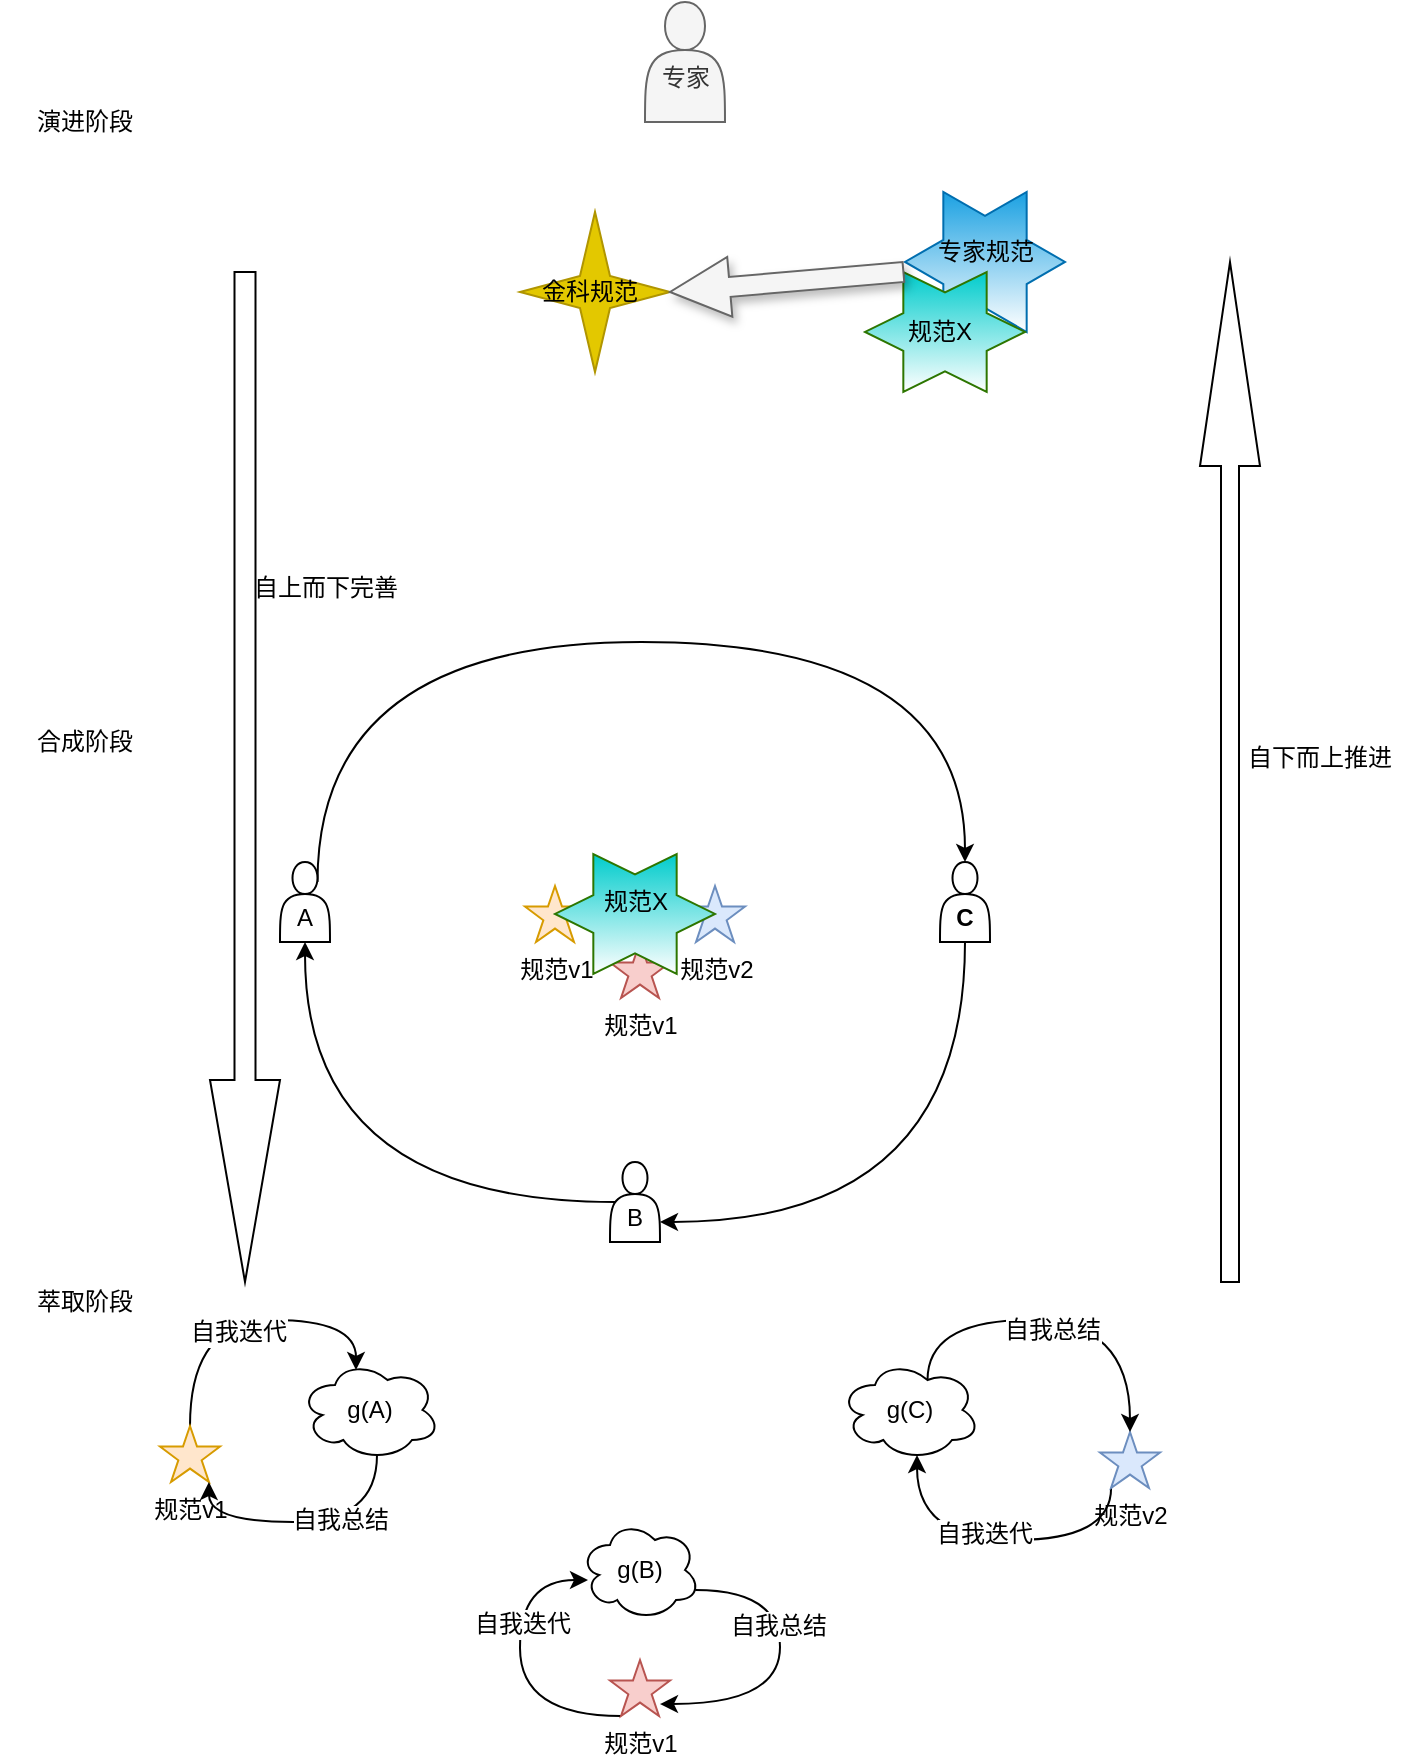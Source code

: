 <mxfile version="12.3.9" type="github" pages="1">
  <diagram id="O2djZ4lCdGnycN7Uimt3" name="第 1 页">
    <mxGraphModel dx="809" dy="1348" grid="1" gridSize="10" guides="1" tooltips="1" connect="1" arrows="1" fold="1" page="1" pageScale="1" pageWidth="1600" pageHeight="900" math="0" shadow="0">
      <root>
        <mxCell id="0"/>
        <mxCell id="1" parent="0"/>
        <mxCell id="TGcgY73z27qao994KosQ-40" value="" style="verticalLabelPosition=bottom;verticalAlign=top;html=1;shape=mxgraph.basic.6_point_star;fillColor=#1ba1e2;strokeColor=#006EAF;fontColor=#ffffff;gradientColor=#ffffff;" vertex="1" parent="1">
          <mxGeometry x="562.5" y="-165" width="80" height="70" as="geometry"/>
        </mxCell>
        <mxCell id="TGcgY73z27qao994KosQ-51" value="" style="verticalLabelPosition=bottom;verticalAlign=top;html=1;shape=mxgraph.basic.6_point_star;fillColor=#00CCCC;strokeColor=#2D7600;fontColor=#ffffff;gradientColor=#ffffff;" vertex="1" parent="1">
          <mxGeometry x="542.5" y="-125" width="80" height="60" as="geometry"/>
        </mxCell>
        <mxCell id="TGcgY73z27qao994KosQ-21" value="" style="group" vertex="1" connectable="0" parent="1">
          <mxGeometry x="190" y="399" width="500" height="198" as="geometry"/>
        </mxCell>
        <mxCell id="TGcgY73z27qao994KosQ-2" value="g(A)" style="ellipse;shape=cloud;whiteSpace=wrap;html=1;" vertex="1" parent="TGcgY73z27qao994KosQ-21">
          <mxGeometry x="70" y="20" width="70" height="50" as="geometry"/>
        </mxCell>
        <mxCell id="TGcgY73z27qao994KosQ-3" value="g(B)" style="ellipse;shape=cloud;whiteSpace=wrap;html=1;" vertex="1" parent="TGcgY73z27qao994KosQ-21">
          <mxGeometry x="210" y="100" width="60" height="50" as="geometry"/>
        </mxCell>
        <mxCell id="TGcgY73z27qao994KosQ-4" value="g(C)" style="ellipse;shape=cloud;whiteSpace=wrap;html=1;" vertex="1" parent="TGcgY73z27qao994KosQ-21">
          <mxGeometry x="340" y="20" width="70" height="50" as="geometry"/>
        </mxCell>
        <mxCell id="TGcgY73z27qao994KosQ-10" style="edgeStyle=orthogonalEdgeStyle;curved=1;rounded=0;orthogonalLoop=1;jettySize=auto;html=1;exitX=0.5;exitY=0;exitDx=0;exitDy=0;exitPerimeter=0;entryX=0.4;entryY=0.1;entryDx=0;entryDy=0;entryPerimeter=0;" edge="1" parent="TGcgY73z27qao994KosQ-21" source="TGcgY73z27qao994KosQ-6" target="TGcgY73z27qao994KosQ-2">
          <mxGeometry relative="1" as="geometry">
            <Array as="points">
              <mxPoint x="15"/>
              <mxPoint x="98"/>
            </Array>
          </mxGeometry>
        </mxCell>
        <mxCell id="TGcgY73z27qao994KosQ-12" value="自我迭代" style="text;html=1;align=center;verticalAlign=middle;resizable=0;points=[];;labelBackgroundColor=#ffffff;" vertex="1" connectable="0" parent="TGcgY73z27qao994KosQ-10">
          <mxGeometry x="-0.416" y="-24" relative="1" as="geometry">
            <mxPoint as="offset"/>
          </mxGeometry>
        </mxCell>
        <mxCell id="TGcgY73z27qao994KosQ-6" value="规范v1" style="verticalLabelPosition=bottom;verticalAlign=top;html=1;shape=mxgraph.basic.star;fillColor=#ffe6cc;strokeColor=#d79b00;" vertex="1" parent="TGcgY73z27qao994KosQ-21">
          <mxGeometry y="53" width="30" height="28" as="geometry"/>
        </mxCell>
        <mxCell id="TGcgY73z27qao994KosQ-9" style="edgeStyle=orthogonalEdgeStyle;rounded=0;orthogonalLoop=1;jettySize=auto;html=1;entryX=0.815;entryY=1;entryDx=0;entryDy=0;entryPerimeter=0;curved=1;exitX=0.55;exitY=0.95;exitDx=0;exitDy=0;exitPerimeter=0;" edge="1" parent="TGcgY73z27qao994KosQ-21" source="TGcgY73z27qao994KosQ-2" target="TGcgY73z27qao994KosQ-6">
          <mxGeometry relative="1" as="geometry">
            <Array as="points">
              <mxPoint x="109" y="101"/>
              <mxPoint x="24" y="101"/>
            </Array>
          </mxGeometry>
        </mxCell>
        <mxCell id="TGcgY73z27qao994KosQ-11" value="自我总结" style="text;html=1;align=center;verticalAlign=middle;resizable=0;points=[];;labelBackgroundColor=#ffffff;" vertex="1" connectable="0" parent="TGcgY73z27qao994KosQ-9">
          <mxGeometry x="-0.536" y="-19" relative="1" as="geometry">
            <mxPoint as="offset"/>
          </mxGeometry>
        </mxCell>
        <mxCell id="TGcgY73z27qao994KosQ-14" style="edgeStyle=orthogonalEdgeStyle;curved=1;rounded=0;orthogonalLoop=1;jettySize=auto;html=1;exitX=0.185;exitY=1;exitDx=0;exitDy=0;exitPerimeter=0;" edge="1" parent="TGcgY73z27qao994KosQ-21" source="TGcgY73z27qao994KosQ-7">
          <mxGeometry relative="1" as="geometry">
            <mxPoint x="214" y="130" as="targetPoint"/>
            <Array as="points">
              <mxPoint x="180" y="198"/>
              <mxPoint x="180" y="130"/>
            </Array>
          </mxGeometry>
        </mxCell>
        <mxCell id="TGcgY73z27qao994KosQ-16" value="自我迭代" style="text;html=1;align=center;verticalAlign=middle;resizable=0;points=[];;labelBackgroundColor=#ffffff;" vertex="1" connectable="0" parent="TGcgY73z27qao994KosQ-14">
          <mxGeometry x="0.268" y="-1" relative="1" as="geometry">
            <mxPoint as="offset"/>
          </mxGeometry>
        </mxCell>
        <mxCell id="TGcgY73z27qao994KosQ-7" value="规范v1" style="verticalLabelPosition=bottom;verticalAlign=top;html=1;shape=mxgraph.basic.star;fillColor=#f8cecc;strokeColor=#b85450;" vertex="1" parent="TGcgY73z27qao994KosQ-21">
          <mxGeometry x="225" y="170" width="30" height="28" as="geometry"/>
        </mxCell>
        <mxCell id="TGcgY73z27qao994KosQ-13" style="edgeStyle=orthogonalEdgeStyle;curved=1;rounded=0;orthogonalLoop=1;jettySize=auto;html=1;exitX=0.96;exitY=0.7;exitDx=0;exitDy=0;exitPerimeter=0;entryX=0.833;entryY=0.786;entryDx=0;entryDy=0;entryPerimeter=0;" edge="1" parent="TGcgY73z27qao994KosQ-21" source="TGcgY73z27qao994KosQ-3" target="TGcgY73z27qao994KosQ-7">
          <mxGeometry relative="1" as="geometry">
            <Array as="points">
              <mxPoint x="310" y="135"/>
              <mxPoint x="310" y="192"/>
            </Array>
          </mxGeometry>
        </mxCell>
        <mxCell id="TGcgY73z27qao994KosQ-15" value="自我总结" style="text;html=1;align=center;verticalAlign=middle;resizable=0;points=[];;labelBackgroundColor=#ffffff;" vertex="1" connectable="0" parent="TGcgY73z27qao994KosQ-13">
          <mxGeometry x="-0.484" y="-18" relative="1" as="geometry">
            <mxPoint as="offset"/>
          </mxGeometry>
        </mxCell>
        <mxCell id="TGcgY73z27qao994KosQ-18" style="edgeStyle=orthogonalEdgeStyle;curved=1;rounded=0;orthogonalLoop=1;jettySize=auto;html=1;exitX=0.185;exitY=1;exitDx=0;exitDy=0;exitPerimeter=0;entryX=0.55;entryY=0.95;entryDx=0;entryDy=0;entryPerimeter=0;" edge="1" parent="TGcgY73z27qao994KosQ-21" source="TGcgY73z27qao994KosQ-8" target="TGcgY73z27qao994KosQ-4">
          <mxGeometry relative="1" as="geometry">
            <Array as="points">
              <mxPoint x="476" y="110"/>
              <mxPoint x="379" y="110"/>
            </Array>
          </mxGeometry>
        </mxCell>
        <mxCell id="TGcgY73z27qao994KosQ-20" value="自我迭代" style="text;html=1;align=center;verticalAlign=middle;resizable=0;points=[];;labelBackgroundColor=#ffffff;" vertex="1" connectable="0" parent="TGcgY73z27qao994KosQ-18">
          <mxGeometry x="0.079" y="-3" relative="1" as="geometry">
            <mxPoint as="offset"/>
          </mxGeometry>
        </mxCell>
        <mxCell id="TGcgY73z27qao994KosQ-8" value="规范v2" style="verticalLabelPosition=bottom;verticalAlign=top;html=1;shape=mxgraph.basic.star;fillColor=#dae8fc;strokeColor=#6c8ebf;" vertex="1" parent="TGcgY73z27qao994KosQ-21">
          <mxGeometry x="470" y="56" width="30" height="28" as="geometry"/>
        </mxCell>
        <mxCell id="TGcgY73z27qao994KosQ-17" style="edgeStyle=orthogonalEdgeStyle;curved=1;rounded=0;orthogonalLoop=1;jettySize=auto;html=1;exitX=0.625;exitY=0.2;exitDx=0;exitDy=0;exitPerimeter=0;entryX=0.5;entryY=0;entryDx=0;entryDy=0;entryPerimeter=0;" edge="1" parent="TGcgY73z27qao994KosQ-21" source="TGcgY73z27qao994KosQ-4" target="TGcgY73z27qao994KosQ-8">
          <mxGeometry relative="1" as="geometry">
            <Array as="points">
              <mxPoint x="384"/>
              <mxPoint x="485"/>
            </Array>
          </mxGeometry>
        </mxCell>
        <mxCell id="TGcgY73z27qao994KosQ-19" value="自我总结" style="text;html=1;align=center;verticalAlign=middle;resizable=0;points=[];;labelBackgroundColor=#ffffff;" vertex="1" connectable="0" parent="TGcgY73z27qao994KosQ-17">
          <mxGeometry x="-0.016" y="-5" relative="1" as="geometry">
            <mxPoint as="offset"/>
          </mxGeometry>
        </mxCell>
        <mxCell id="TGcgY73z27qao994KosQ-32" style="edgeStyle=orthogonalEdgeStyle;curved=1;rounded=0;orthogonalLoop=1;jettySize=auto;html=1;exitX=0.75;exitY=0.25;exitDx=0;exitDy=0;exitPerimeter=0;entryX=0.5;entryY=0;entryDx=0;entryDy=0;" edge="1" parent="1" source="TGcgY73z27qao994KosQ-24" target="TGcgY73z27qao994KosQ-26">
          <mxGeometry relative="1" as="geometry">
            <Array as="points">
              <mxPoint x="269" y="60"/>
              <mxPoint x="593" y="60"/>
            </Array>
          </mxGeometry>
        </mxCell>
        <mxCell id="TGcgY73z27qao994KosQ-24" value="&lt;br&gt;A" style="shape=actor;whiteSpace=wrap;html=1;" vertex="1" parent="1">
          <mxGeometry x="250" y="170" width="25" height="40" as="geometry"/>
        </mxCell>
        <mxCell id="TGcgY73z27qao994KosQ-31" style="edgeStyle=orthogonalEdgeStyle;curved=1;rounded=0;orthogonalLoop=1;jettySize=auto;html=1;exitX=0.1;exitY=0.5;exitDx=0;exitDy=0;exitPerimeter=0;entryX=0.5;entryY=1;entryDx=0;entryDy=0;" edge="1" parent="1" source="TGcgY73z27qao994KosQ-25" target="TGcgY73z27qao994KosQ-24">
          <mxGeometry relative="1" as="geometry"/>
        </mxCell>
        <mxCell id="TGcgY73z27qao994KosQ-25" value="&lt;br&gt;B" style="shape=actor;whiteSpace=wrap;html=1;" vertex="1" parent="1">
          <mxGeometry x="415" y="320" width="25" height="40" as="geometry"/>
        </mxCell>
        <mxCell id="TGcgY73z27qao994KosQ-33" style="edgeStyle=orthogonalEdgeStyle;curved=1;rounded=0;orthogonalLoop=1;jettySize=auto;html=1;exitX=0.5;exitY=1;exitDx=0;exitDy=0;entryX=1;entryY=0.75;entryDx=0;entryDy=0;" edge="1" parent="1" source="TGcgY73z27qao994KosQ-26" target="TGcgY73z27qao994KosQ-25">
          <mxGeometry relative="1" as="geometry"/>
        </mxCell>
        <mxCell id="TGcgY73z27qao994KosQ-26" value="&lt;br&gt;C" style="shape=actor;whiteSpace=wrap;html=1;fontStyle=1" vertex="1" parent="1">
          <mxGeometry x="580" y="170" width="25" height="40" as="geometry"/>
        </mxCell>
        <mxCell id="TGcgY73z27qao994KosQ-27" value="规范v1" style="verticalLabelPosition=bottom;verticalAlign=top;html=1;shape=mxgraph.basic.star;fillColor=#ffe6cc;strokeColor=#d79b00;" vertex="1" parent="1">
          <mxGeometry x="372.5" y="182" width="30" height="28" as="geometry"/>
        </mxCell>
        <mxCell id="TGcgY73z27qao994KosQ-28" value="规范v1" style="verticalLabelPosition=bottom;verticalAlign=top;html=1;shape=mxgraph.basic.star;fillColor=#f8cecc;strokeColor=#b85450;" vertex="1" parent="1">
          <mxGeometry x="415" y="210" width="30" height="28" as="geometry"/>
        </mxCell>
        <mxCell id="TGcgY73z27qao994KosQ-29" value="规范v2" style="verticalLabelPosition=bottom;verticalAlign=top;html=1;shape=mxgraph.basic.star;fillColor=#dae8fc;strokeColor=#6c8ebf;" vertex="1" parent="1">
          <mxGeometry x="452.5" y="182" width="30" height="28" as="geometry"/>
        </mxCell>
        <mxCell id="TGcgY73z27qao994KosQ-36" value="合成阶段" style="text;html=1;strokeColor=none;fillColor=none;align=center;verticalAlign=middle;whiteSpace=wrap;rounded=0;" vertex="1" parent="1">
          <mxGeometry x="110" y="100" width="85" height="20" as="geometry"/>
        </mxCell>
        <mxCell id="TGcgY73z27qao994KosQ-39" value="&lt;br&gt;专家" style="shape=actor;whiteSpace=wrap;html=1;fillColor=#f5f5f5;strokeColor=#666666;fontColor=#333333;" vertex="1" parent="1">
          <mxGeometry x="432.5" y="-260" width="40" height="60" as="geometry"/>
        </mxCell>
        <mxCell id="TGcgY73z27qao994KosQ-37" value="萃取阶段" style="text;html=1;strokeColor=none;fillColor=none;align=center;verticalAlign=middle;whiteSpace=wrap;rounded=0;" vertex="1" parent="1">
          <mxGeometry x="115" y="390" width="75" as="geometry"/>
        </mxCell>
        <mxCell id="TGcgY73z27qao994KosQ-47" value="演进阶段" style="text;html=1;strokeColor=none;fillColor=none;align=center;verticalAlign=middle;whiteSpace=wrap;rounded=0;" vertex="1" parent="1">
          <mxGeometry x="110" y="-210" width="85" height="20" as="geometry"/>
        </mxCell>
        <mxCell id="TGcgY73z27qao994KosQ-49" value="" style="group" vertex="1" connectable="0" parent="1">
          <mxGeometry x="387.5" y="166" width="80" height="60" as="geometry"/>
        </mxCell>
        <mxCell id="TGcgY73z27qao994KosQ-34" value="" style="verticalLabelPosition=bottom;verticalAlign=top;html=1;shape=mxgraph.basic.6_point_star;fillColor=#00CCCC;strokeColor=#2D7600;fontColor=#ffffff;gradientColor=#ffffff;" vertex="1" parent="TGcgY73z27qao994KosQ-49">
          <mxGeometry width="80" height="60" as="geometry"/>
        </mxCell>
        <mxCell id="TGcgY73z27qao994KosQ-35" value="规范X" style="text;html=1;strokeColor=none;fillColor=none;align=center;verticalAlign=middle;whiteSpace=wrap;rounded=0;" vertex="1" parent="TGcgY73z27qao994KosQ-49">
          <mxGeometry x="20.5" y="14" width="40" height="20" as="geometry"/>
        </mxCell>
        <mxCell id="TGcgY73z27qao994KosQ-50" value="规范X" style="text;html=1;strokeColor=none;fillColor=none;align=center;verticalAlign=middle;whiteSpace=wrap;rounded=0;" vertex="1" parent="1">
          <mxGeometry x="560" y="-105" width="40" height="20" as="geometry"/>
        </mxCell>
        <mxCell id="TGcgY73z27qao994KosQ-52" value="" style="verticalLabelPosition=bottom;verticalAlign=top;html=1;shape=mxgraph.basic.4_point_star_2;dx=0.8;fillColor=#e3c800;strokeColor=#B09500;fontColor=#ffffff;" vertex="1" parent="1">
          <mxGeometry x="370" y="-155" width="75" height="80" as="geometry"/>
        </mxCell>
        <mxCell id="TGcgY73z27qao994KosQ-53" value="专家规范" style="text;html=1;strokeColor=none;fillColor=none;align=center;verticalAlign=middle;whiteSpace=wrap;rounded=0;" vertex="1" parent="1">
          <mxGeometry x="567.5" y="-145" width="70" height="20" as="geometry"/>
        </mxCell>
        <mxCell id="TGcgY73z27qao994KosQ-54" value="" style="shape=arrow;endArrow=classic;html=1;entryX=1;entryY=0.5;entryDx=0;entryDy=0;entryPerimeter=0;exitX=0.24;exitY=0;exitDx=0;exitDy=0;exitPerimeter=0;fillColor=#f5f5f5;strokeColor=#666666;shadow=1;" edge="1" parent="1" source="TGcgY73z27qao994KosQ-51" target="TGcgY73z27qao994KosQ-52">
          <mxGeometry width="50" height="50" relative="1" as="geometry">
            <mxPoint x="530" y="5" as="sourcePoint"/>
            <mxPoint x="580" y="-45" as="targetPoint"/>
          </mxGeometry>
        </mxCell>
        <mxCell id="TGcgY73z27qao994KosQ-55" value="金科规范" style="text;html=1;strokeColor=none;fillColor=none;align=center;verticalAlign=middle;whiteSpace=wrap;rounded=0;" vertex="1" parent="1">
          <mxGeometry x="380" y="-125" width="50" height="20" as="geometry"/>
        </mxCell>
        <mxCell id="TGcgY73z27qao994KosQ-56" value="" style="shape=singleArrow;direction=south;whiteSpace=wrap;html=1;fillColor=none;gradientColor=#ffffff;" vertex="1" parent="1">
          <mxGeometry x="215" y="-125" width="35" height="505" as="geometry"/>
        </mxCell>
        <mxCell id="TGcgY73z27qao994KosQ-57" value="" style="shape=singleArrow;direction=north;whiteSpace=wrap;html=1;fillColor=none;gradientColor=#ffffff;" vertex="1" parent="1">
          <mxGeometry x="710" y="-130" width="30" height="510" as="geometry"/>
        </mxCell>
        <mxCell id="TGcgY73z27qao994KosQ-58" value="自下而上推进" style="text;html=1;strokeColor=none;fillColor=none;align=center;verticalAlign=middle;whiteSpace=wrap;rounded=0;" vertex="1" parent="1">
          <mxGeometry x="730" y="105" width="80" height="25" as="geometry"/>
        </mxCell>
        <mxCell id="TGcgY73z27qao994KosQ-59" value="自上而下完善" style="text;html=1;strokeColor=none;fillColor=none;align=center;verticalAlign=middle;whiteSpace=wrap;rounded=0;" vertex="1" parent="1">
          <mxGeometry x="232.5" y="20" width="80" height="25" as="geometry"/>
        </mxCell>
      </root>
    </mxGraphModel>
  </diagram>
</mxfile>
